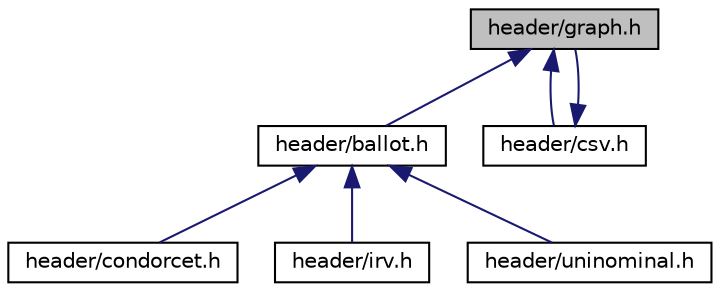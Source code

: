 digraph "header/graph.h"
{
  edge [fontname="Helvetica",fontsize="10",labelfontname="Helvetica",labelfontsize="10"];
  node [fontname="Helvetica",fontsize="10",shape=record];
  Node10 [label="header/graph.h",height=0.2,width=0.4,color="black", fillcolor="grey75", style="filled", fontcolor="black"];
  Node10 -> Node11 [dir="back",color="midnightblue",fontsize="10",style="solid"];
  Node11 [label="header/ballot.h",height=0.2,width=0.4,color="black", fillcolor="white", style="filled",URL="$ballot_8h.html",tooltip="Centralise les fonctions communes aux algorithmes de méthodes de scrutin. "];
  Node11 -> Node12 [dir="back",color="midnightblue",fontsize="10",style="solid"];
  Node12 [label="header/condorcet.h",height=0.2,width=0.4,color="black", fillcolor="white", style="filled",URL="$condorcet_8h.html",tooltip="Calcul du gagnant grâce aux fonctions de condorcet et leurs dépendances. "];
  Node11 -> Node13 [dir="back",color="midnightblue",fontsize="10",style="solid"];
  Node13 [label="header/irv.h",height=0.2,width=0.4,color="black", fillcolor="white", style="filled",URL="$irv_8h.html",tooltip="Calcul du gagnant grâce à la fonction vote alternatif et ses dépendances. "];
  Node11 -> Node14 [dir="back",color="midnightblue",fontsize="10",style="solid"];
  Node14 [label="header/uninominal.h",height=0.2,width=0.4,color="black", fillcolor="white", style="filled",URL="$uninominal_8h.html",tooltip="Calcul du gagnant grâce aux fonctions uninominals un et deux tours et leurs dépendances. "];
  Node10 -> Node15 [dir="back",color="midnightblue",fontsize="10",style="solid"];
  Node15 [label="header/csv.h",height=0.2,width=0.4,color="black", fillcolor="white", style="filled",URL="$csv_8h.html",tooltip="Transforme un fichier CSV en structure de données utilisable. "];
  Node15 -> Node10 [dir="back",color="midnightblue",fontsize="10",style="solid"];
}
